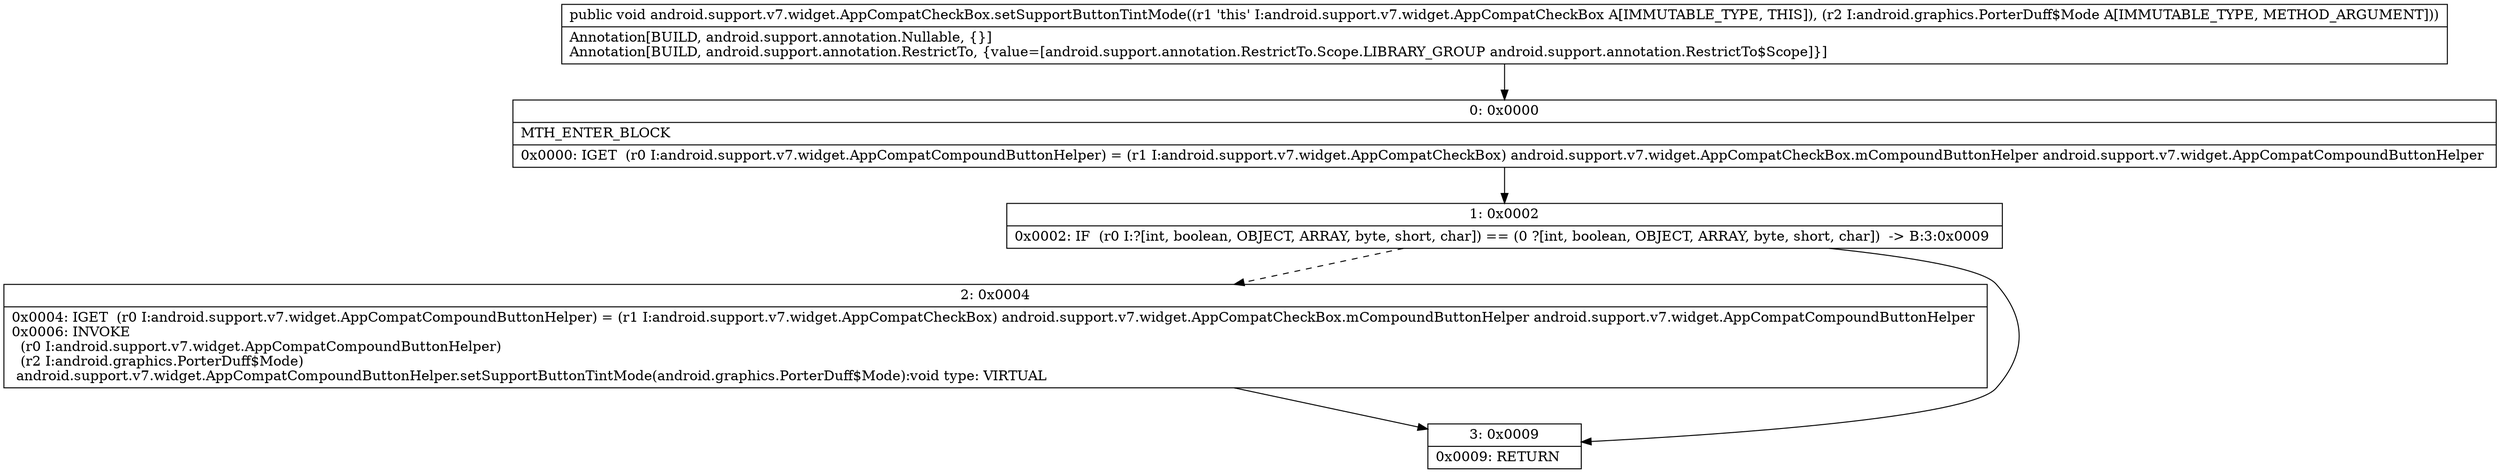 digraph "CFG forandroid.support.v7.widget.AppCompatCheckBox.setSupportButtonTintMode(Landroid\/graphics\/PorterDuff$Mode;)V" {
Node_0 [shape=record,label="{0\:\ 0x0000|MTH_ENTER_BLOCK\l|0x0000: IGET  (r0 I:android.support.v7.widget.AppCompatCompoundButtonHelper) = (r1 I:android.support.v7.widget.AppCompatCheckBox) android.support.v7.widget.AppCompatCheckBox.mCompoundButtonHelper android.support.v7.widget.AppCompatCompoundButtonHelper \l}"];
Node_1 [shape=record,label="{1\:\ 0x0002|0x0002: IF  (r0 I:?[int, boolean, OBJECT, ARRAY, byte, short, char]) == (0 ?[int, boolean, OBJECT, ARRAY, byte, short, char])  \-\> B:3:0x0009 \l}"];
Node_2 [shape=record,label="{2\:\ 0x0004|0x0004: IGET  (r0 I:android.support.v7.widget.AppCompatCompoundButtonHelper) = (r1 I:android.support.v7.widget.AppCompatCheckBox) android.support.v7.widget.AppCompatCheckBox.mCompoundButtonHelper android.support.v7.widget.AppCompatCompoundButtonHelper \l0x0006: INVOKE  \l  (r0 I:android.support.v7.widget.AppCompatCompoundButtonHelper)\l  (r2 I:android.graphics.PorterDuff$Mode)\l android.support.v7.widget.AppCompatCompoundButtonHelper.setSupportButtonTintMode(android.graphics.PorterDuff$Mode):void type: VIRTUAL \l}"];
Node_3 [shape=record,label="{3\:\ 0x0009|0x0009: RETURN   \l}"];
MethodNode[shape=record,label="{public void android.support.v7.widget.AppCompatCheckBox.setSupportButtonTintMode((r1 'this' I:android.support.v7.widget.AppCompatCheckBox A[IMMUTABLE_TYPE, THIS]), (r2 I:android.graphics.PorterDuff$Mode A[IMMUTABLE_TYPE, METHOD_ARGUMENT]))  | Annotation[BUILD, android.support.annotation.Nullable, \{\}]\lAnnotation[BUILD, android.support.annotation.RestrictTo, \{value=[android.support.annotation.RestrictTo.Scope.LIBRARY_GROUP android.support.annotation.RestrictTo$Scope]\}]\l}"];
MethodNode -> Node_0;
Node_0 -> Node_1;
Node_1 -> Node_2[style=dashed];
Node_1 -> Node_3;
Node_2 -> Node_3;
}


